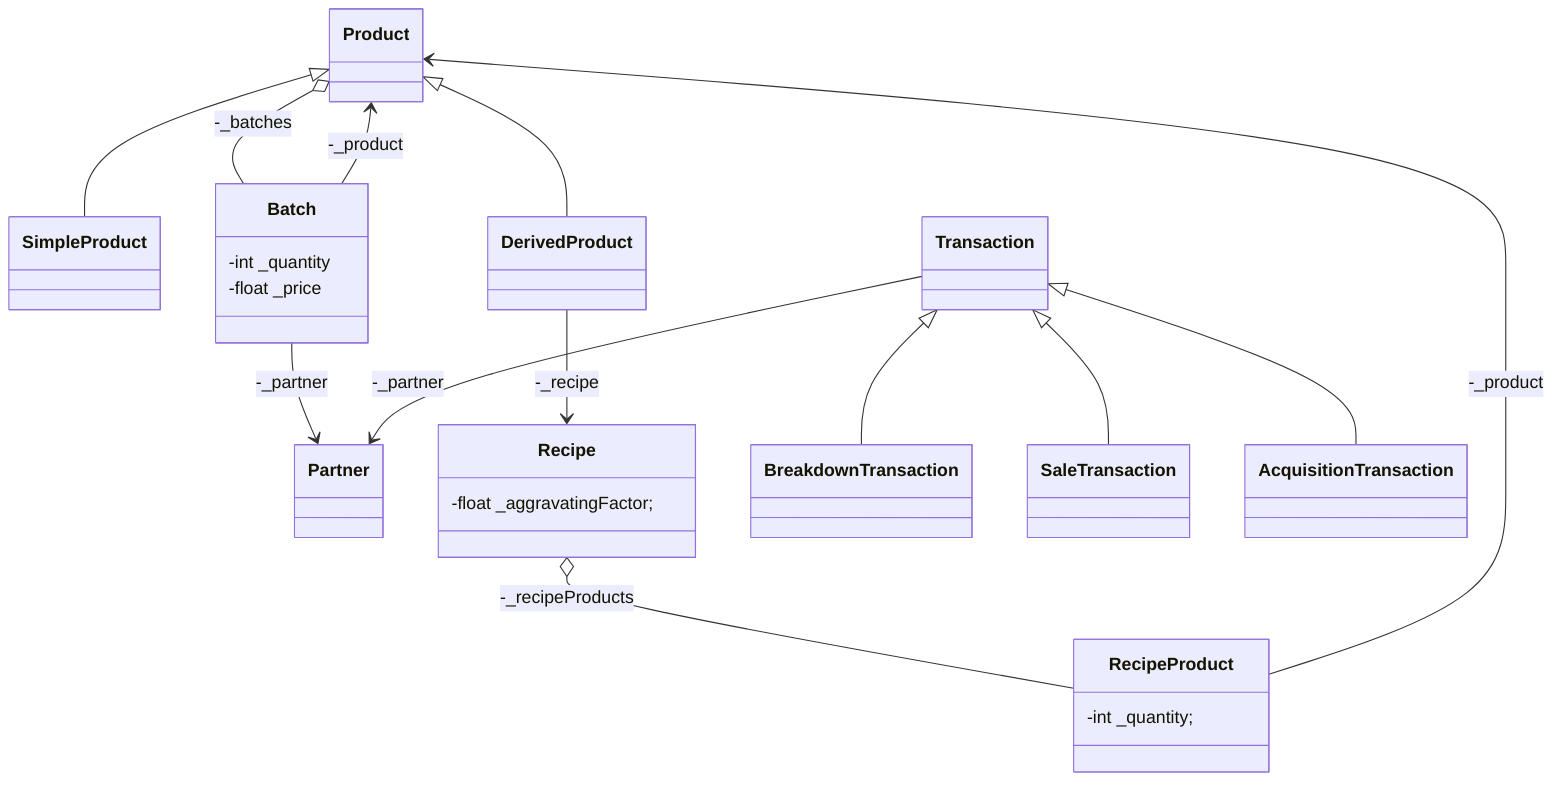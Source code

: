 classDiagram
    class Product {

    }

    class SimpleProduct {

    }

    class DerivedProduct {

    }

    class Batch {
      -int _quantity
      -float _price
    }

    class Partner {

    }

    class Recipe {
      -float _aggravatingFactor;
    }

    class RecipeProduct {
      -int _quantity;
    }

    class Transaction {

    }

    class BreakdownTransaction {

    }

    class SaleTransaction {

    }

    class AcquisitionTransaction {

    }

    Product <|-- SimpleProduct
    Product <|-- DerivedProduct

    Recipe o-- RecipeProduct: -_recipeProducts
    DerivedProduct --> Recipe: -_recipe
    RecipeProduct --> Product: -_product

    Transaction <|-- BreakdownTransaction
    Transaction <|-- SaleTransaction
    Transaction <|-- AcquisitionTransaction

    Batch --> Partner: -_partner
    Transaction --> Partner: -_partner
    Batch --> Product: -_product

    Product o-- Batch: -_batches